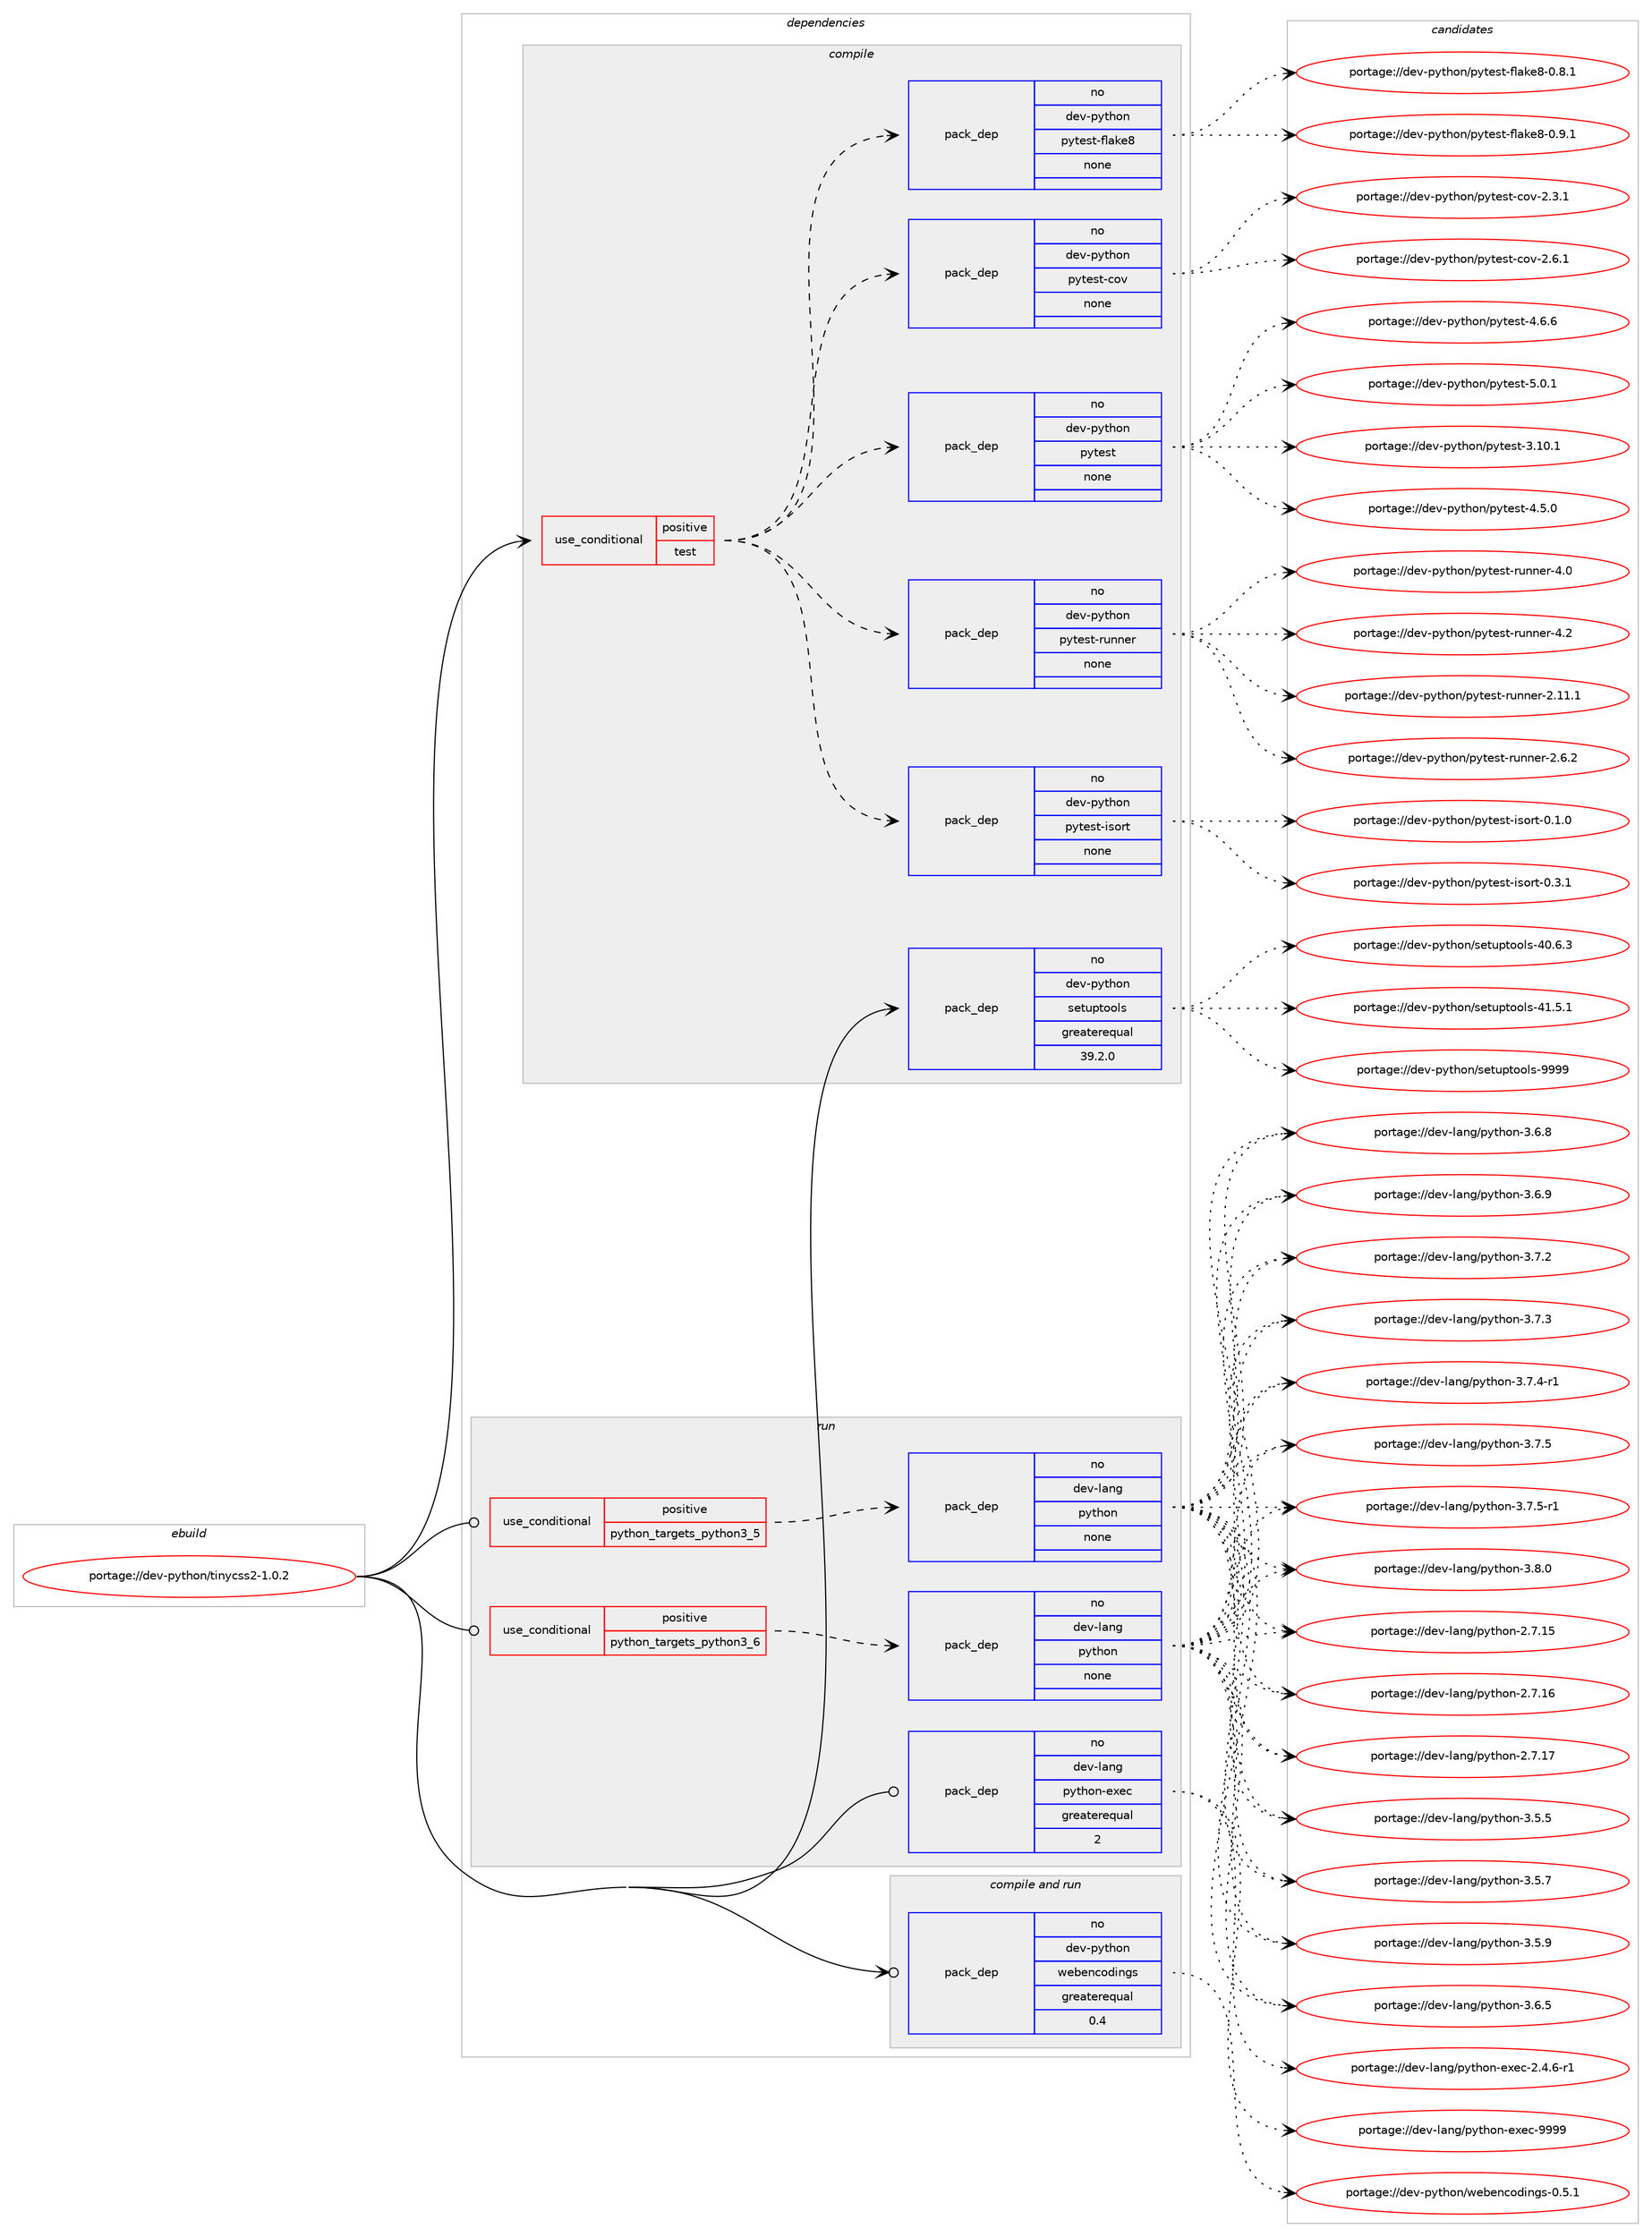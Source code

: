 digraph prolog {

# *************
# Graph options
# *************

newrank=true;
concentrate=true;
compound=true;
graph [rankdir=LR,fontname=Helvetica,fontsize=10,ranksep=1.5];#, ranksep=2.5, nodesep=0.2];
edge  [arrowhead=vee];
node  [fontname=Helvetica,fontsize=10];

# **********
# The ebuild
# **********

subgraph cluster_leftcol {
color=gray;
rank=same;
label=<<i>ebuild</i>>;
id [label="portage://dev-python/tinycss2-1.0.2", color=red, width=4, href="../dev-python/tinycss2-1.0.2.svg"];
}

# ****************
# The dependencies
# ****************

subgraph cluster_midcol {
color=gray;
label=<<i>dependencies</i>>;
subgraph cluster_compile {
fillcolor="#eeeeee";
style=filled;
label=<<i>compile</i>>;
subgraph cond39796 {
dependency175836 [label=<<TABLE BORDER="0" CELLBORDER="1" CELLSPACING="0" CELLPADDING="4"><TR><TD ROWSPAN="3" CELLPADDING="10">use_conditional</TD></TR><TR><TD>positive</TD></TR><TR><TD>test</TD></TR></TABLE>>, shape=none, color=red];
subgraph pack132636 {
dependency175837 [label=<<TABLE BORDER="0" CELLBORDER="1" CELLSPACING="0" CELLPADDING="4" WIDTH="220"><TR><TD ROWSPAN="6" CELLPADDING="30">pack_dep</TD></TR><TR><TD WIDTH="110">no</TD></TR><TR><TD>dev-python</TD></TR><TR><TD>pytest-cov</TD></TR><TR><TD>none</TD></TR><TR><TD></TD></TR></TABLE>>, shape=none, color=blue];
}
dependency175836:e -> dependency175837:w [weight=20,style="dashed",arrowhead="vee"];
subgraph pack132637 {
dependency175838 [label=<<TABLE BORDER="0" CELLBORDER="1" CELLSPACING="0" CELLPADDING="4" WIDTH="220"><TR><TD ROWSPAN="6" CELLPADDING="30">pack_dep</TD></TR><TR><TD WIDTH="110">no</TD></TR><TR><TD>dev-python</TD></TR><TR><TD>pytest-flake8</TD></TR><TR><TD>none</TD></TR><TR><TD></TD></TR></TABLE>>, shape=none, color=blue];
}
dependency175836:e -> dependency175838:w [weight=20,style="dashed",arrowhead="vee"];
subgraph pack132638 {
dependency175839 [label=<<TABLE BORDER="0" CELLBORDER="1" CELLSPACING="0" CELLPADDING="4" WIDTH="220"><TR><TD ROWSPAN="6" CELLPADDING="30">pack_dep</TD></TR><TR><TD WIDTH="110">no</TD></TR><TR><TD>dev-python</TD></TR><TR><TD>pytest-isort</TD></TR><TR><TD>none</TD></TR><TR><TD></TD></TR></TABLE>>, shape=none, color=blue];
}
dependency175836:e -> dependency175839:w [weight=20,style="dashed",arrowhead="vee"];
subgraph pack132639 {
dependency175840 [label=<<TABLE BORDER="0" CELLBORDER="1" CELLSPACING="0" CELLPADDING="4" WIDTH="220"><TR><TD ROWSPAN="6" CELLPADDING="30">pack_dep</TD></TR><TR><TD WIDTH="110">no</TD></TR><TR><TD>dev-python</TD></TR><TR><TD>pytest-runner</TD></TR><TR><TD>none</TD></TR><TR><TD></TD></TR></TABLE>>, shape=none, color=blue];
}
dependency175836:e -> dependency175840:w [weight=20,style="dashed",arrowhead="vee"];
subgraph pack132640 {
dependency175841 [label=<<TABLE BORDER="0" CELLBORDER="1" CELLSPACING="0" CELLPADDING="4" WIDTH="220"><TR><TD ROWSPAN="6" CELLPADDING="30">pack_dep</TD></TR><TR><TD WIDTH="110">no</TD></TR><TR><TD>dev-python</TD></TR><TR><TD>pytest</TD></TR><TR><TD>none</TD></TR><TR><TD></TD></TR></TABLE>>, shape=none, color=blue];
}
dependency175836:e -> dependency175841:w [weight=20,style="dashed",arrowhead="vee"];
}
id:e -> dependency175836:w [weight=20,style="solid",arrowhead="vee"];
subgraph pack132641 {
dependency175842 [label=<<TABLE BORDER="0" CELLBORDER="1" CELLSPACING="0" CELLPADDING="4" WIDTH="220"><TR><TD ROWSPAN="6" CELLPADDING="30">pack_dep</TD></TR><TR><TD WIDTH="110">no</TD></TR><TR><TD>dev-python</TD></TR><TR><TD>setuptools</TD></TR><TR><TD>greaterequal</TD></TR><TR><TD>39.2.0</TD></TR></TABLE>>, shape=none, color=blue];
}
id:e -> dependency175842:w [weight=20,style="solid",arrowhead="vee"];
}
subgraph cluster_compileandrun {
fillcolor="#eeeeee";
style=filled;
label=<<i>compile and run</i>>;
subgraph pack132642 {
dependency175843 [label=<<TABLE BORDER="0" CELLBORDER="1" CELLSPACING="0" CELLPADDING="4" WIDTH="220"><TR><TD ROWSPAN="6" CELLPADDING="30">pack_dep</TD></TR><TR><TD WIDTH="110">no</TD></TR><TR><TD>dev-python</TD></TR><TR><TD>webencodings</TD></TR><TR><TD>greaterequal</TD></TR><TR><TD>0.4</TD></TR></TABLE>>, shape=none, color=blue];
}
id:e -> dependency175843:w [weight=20,style="solid",arrowhead="odotvee"];
}
subgraph cluster_run {
fillcolor="#eeeeee";
style=filled;
label=<<i>run</i>>;
subgraph cond39797 {
dependency175844 [label=<<TABLE BORDER="0" CELLBORDER="1" CELLSPACING="0" CELLPADDING="4"><TR><TD ROWSPAN="3" CELLPADDING="10">use_conditional</TD></TR><TR><TD>positive</TD></TR><TR><TD>python_targets_python3_5</TD></TR></TABLE>>, shape=none, color=red];
subgraph pack132643 {
dependency175845 [label=<<TABLE BORDER="0" CELLBORDER="1" CELLSPACING="0" CELLPADDING="4" WIDTH="220"><TR><TD ROWSPAN="6" CELLPADDING="30">pack_dep</TD></TR><TR><TD WIDTH="110">no</TD></TR><TR><TD>dev-lang</TD></TR><TR><TD>python</TD></TR><TR><TD>none</TD></TR><TR><TD></TD></TR></TABLE>>, shape=none, color=blue];
}
dependency175844:e -> dependency175845:w [weight=20,style="dashed",arrowhead="vee"];
}
id:e -> dependency175844:w [weight=20,style="solid",arrowhead="odot"];
subgraph cond39798 {
dependency175846 [label=<<TABLE BORDER="0" CELLBORDER="1" CELLSPACING="0" CELLPADDING="4"><TR><TD ROWSPAN="3" CELLPADDING="10">use_conditional</TD></TR><TR><TD>positive</TD></TR><TR><TD>python_targets_python3_6</TD></TR></TABLE>>, shape=none, color=red];
subgraph pack132644 {
dependency175847 [label=<<TABLE BORDER="0" CELLBORDER="1" CELLSPACING="0" CELLPADDING="4" WIDTH="220"><TR><TD ROWSPAN="6" CELLPADDING="30">pack_dep</TD></TR><TR><TD WIDTH="110">no</TD></TR><TR><TD>dev-lang</TD></TR><TR><TD>python</TD></TR><TR><TD>none</TD></TR><TR><TD></TD></TR></TABLE>>, shape=none, color=blue];
}
dependency175846:e -> dependency175847:w [weight=20,style="dashed",arrowhead="vee"];
}
id:e -> dependency175846:w [weight=20,style="solid",arrowhead="odot"];
subgraph pack132645 {
dependency175848 [label=<<TABLE BORDER="0" CELLBORDER="1" CELLSPACING="0" CELLPADDING="4" WIDTH="220"><TR><TD ROWSPAN="6" CELLPADDING="30">pack_dep</TD></TR><TR><TD WIDTH="110">no</TD></TR><TR><TD>dev-lang</TD></TR><TR><TD>python-exec</TD></TR><TR><TD>greaterequal</TD></TR><TR><TD>2</TD></TR></TABLE>>, shape=none, color=blue];
}
id:e -> dependency175848:w [weight=20,style="solid",arrowhead="odot"];
}
}

# **************
# The candidates
# **************

subgraph cluster_choices {
rank=same;
color=gray;
label=<<i>candidates</i>>;

subgraph choice132636 {
color=black;
nodesep=1;
choiceportage10010111845112121116104111110471121211161011151164599111118455046514649 [label="portage://dev-python/pytest-cov-2.3.1", color=red, width=4,href="../dev-python/pytest-cov-2.3.1.svg"];
choiceportage10010111845112121116104111110471121211161011151164599111118455046544649 [label="portage://dev-python/pytest-cov-2.6.1", color=red, width=4,href="../dev-python/pytest-cov-2.6.1.svg"];
dependency175837:e -> choiceportage10010111845112121116104111110471121211161011151164599111118455046514649:w [style=dotted,weight="100"];
dependency175837:e -> choiceportage10010111845112121116104111110471121211161011151164599111118455046544649:w [style=dotted,weight="100"];
}
subgraph choice132637 {
color=black;
nodesep=1;
choiceportage1001011184511212111610411111047112121116101115116451021089710710156454846564649 [label="portage://dev-python/pytest-flake8-0.8.1", color=red, width=4,href="../dev-python/pytest-flake8-0.8.1.svg"];
choiceportage1001011184511212111610411111047112121116101115116451021089710710156454846574649 [label="portage://dev-python/pytest-flake8-0.9.1", color=red, width=4,href="../dev-python/pytest-flake8-0.9.1.svg"];
dependency175838:e -> choiceportage1001011184511212111610411111047112121116101115116451021089710710156454846564649:w [style=dotted,weight="100"];
dependency175838:e -> choiceportage1001011184511212111610411111047112121116101115116451021089710710156454846574649:w [style=dotted,weight="100"];
}
subgraph choice132638 {
color=black;
nodesep=1;
choiceportage100101118451121211161041111104711212111610111511645105115111114116454846494648 [label="portage://dev-python/pytest-isort-0.1.0", color=red, width=4,href="../dev-python/pytest-isort-0.1.0.svg"];
choiceportage100101118451121211161041111104711212111610111511645105115111114116454846514649 [label="portage://dev-python/pytest-isort-0.3.1", color=red, width=4,href="../dev-python/pytest-isort-0.3.1.svg"];
dependency175839:e -> choiceportage100101118451121211161041111104711212111610111511645105115111114116454846494648:w [style=dotted,weight="100"];
dependency175839:e -> choiceportage100101118451121211161041111104711212111610111511645105115111114116454846514649:w [style=dotted,weight="100"];
}
subgraph choice132639 {
color=black;
nodesep=1;
choiceportage10010111845112121116104111110471121211161011151164511411711011010111445504649494649 [label="portage://dev-python/pytest-runner-2.11.1", color=red, width=4,href="../dev-python/pytest-runner-2.11.1.svg"];
choiceportage100101118451121211161041111104711212111610111511645114117110110101114455046544650 [label="portage://dev-python/pytest-runner-2.6.2", color=red, width=4,href="../dev-python/pytest-runner-2.6.2.svg"];
choiceportage10010111845112121116104111110471121211161011151164511411711011010111445524648 [label="portage://dev-python/pytest-runner-4.0", color=red, width=4,href="../dev-python/pytest-runner-4.0.svg"];
choiceportage10010111845112121116104111110471121211161011151164511411711011010111445524650 [label="portage://dev-python/pytest-runner-4.2", color=red, width=4,href="../dev-python/pytest-runner-4.2.svg"];
dependency175840:e -> choiceportage10010111845112121116104111110471121211161011151164511411711011010111445504649494649:w [style=dotted,weight="100"];
dependency175840:e -> choiceportage100101118451121211161041111104711212111610111511645114117110110101114455046544650:w [style=dotted,weight="100"];
dependency175840:e -> choiceportage10010111845112121116104111110471121211161011151164511411711011010111445524648:w [style=dotted,weight="100"];
dependency175840:e -> choiceportage10010111845112121116104111110471121211161011151164511411711011010111445524650:w [style=dotted,weight="100"];
}
subgraph choice132640 {
color=black;
nodesep=1;
choiceportage100101118451121211161041111104711212111610111511645514649484649 [label="portage://dev-python/pytest-3.10.1", color=red, width=4,href="../dev-python/pytest-3.10.1.svg"];
choiceportage1001011184511212111610411111047112121116101115116455246534648 [label="portage://dev-python/pytest-4.5.0", color=red, width=4,href="../dev-python/pytest-4.5.0.svg"];
choiceportage1001011184511212111610411111047112121116101115116455246544654 [label="portage://dev-python/pytest-4.6.6", color=red, width=4,href="../dev-python/pytest-4.6.6.svg"];
choiceportage1001011184511212111610411111047112121116101115116455346484649 [label="portage://dev-python/pytest-5.0.1", color=red, width=4,href="../dev-python/pytest-5.0.1.svg"];
dependency175841:e -> choiceportage100101118451121211161041111104711212111610111511645514649484649:w [style=dotted,weight="100"];
dependency175841:e -> choiceportage1001011184511212111610411111047112121116101115116455246534648:w [style=dotted,weight="100"];
dependency175841:e -> choiceportage1001011184511212111610411111047112121116101115116455246544654:w [style=dotted,weight="100"];
dependency175841:e -> choiceportage1001011184511212111610411111047112121116101115116455346484649:w [style=dotted,weight="100"];
}
subgraph choice132641 {
color=black;
nodesep=1;
choiceportage100101118451121211161041111104711510111611711211611111110811545524846544651 [label="portage://dev-python/setuptools-40.6.3", color=red, width=4,href="../dev-python/setuptools-40.6.3.svg"];
choiceportage100101118451121211161041111104711510111611711211611111110811545524946534649 [label="portage://dev-python/setuptools-41.5.1", color=red, width=4,href="../dev-python/setuptools-41.5.1.svg"];
choiceportage10010111845112121116104111110471151011161171121161111111081154557575757 [label="portage://dev-python/setuptools-9999", color=red, width=4,href="../dev-python/setuptools-9999.svg"];
dependency175842:e -> choiceportage100101118451121211161041111104711510111611711211611111110811545524846544651:w [style=dotted,weight="100"];
dependency175842:e -> choiceportage100101118451121211161041111104711510111611711211611111110811545524946534649:w [style=dotted,weight="100"];
dependency175842:e -> choiceportage10010111845112121116104111110471151011161171121161111111081154557575757:w [style=dotted,weight="100"];
}
subgraph choice132642 {
color=black;
nodesep=1;
choiceportage10010111845112121116104111110471191019810111099111100105110103115454846534649 [label="portage://dev-python/webencodings-0.5.1", color=red, width=4,href="../dev-python/webencodings-0.5.1.svg"];
dependency175843:e -> choiceportage10010111845112121116104111110471191019810111099111100105110103115454846534649:w [style=dotted,weight="100"];
}
subgraph choice132643 {
color=black;
nodesep=1;
choiceportage10010111845108971101034711212111610411111045504655464953 [label="portage://dev-lang/python-2.7.15", color=red, width=4,href="../dev-lang/python-2.7.15.svg"];
choiceportage10010111845108971101034711212111610411111045504655464954 [label="portage://dev-lang/python-2.7.16", color=red, width=4,href="../dev-lang/python-2.7.16.svg"];
choiceportage10010111845108971101034711212111610411111045504655464955 [label="portage://dev-lang/python-2.7.17", color=red, width=4,href="../dev-lang/python-2.7.17.svg"];
choiceportage100101118451089711010347112121116104111110455146534653 [label="portage://dev-lang/python-3.5.5", color=red, width=4,href="../dev-lang/python-3.5.5.svg"];
choiceportage100101118451089711010347112121116104111110455146534655 [label="portage://dev-lang/python-3.5.7", color=red, width=4,href="../dev-lang/python-3.5.7.svg"];
choiceportage100101118451089711010347112121116104111110455146534657 [label="portage://dev-lang/python-3.5.9", color=red, width=4,href="../dev-lang/python-3.5.9.svg"];
choiceportage100101118451089711010347112121116104111110455146544653 [label="portage://dev-lang/python-3.6.5", color=red, width=4,href="../dev-lang/python-3.6.5.svg"];
choiceportage100101118451089711010347112121116104111110455146544656 [label="portage://dev-lang/python-3.6.8", color=red, width=4,href="../dev-lang/python-3.6.8.svg"];
choiceportage100101118451089711010347112121116104111110455146544657 [label="portage://dev-lang/python-3.6.9", color=red, width=4,href="../dev-lang/python-3.6.9.svg"];
choiceportage100101118451089711010347112121116104111110455146554650 [label="portage://dev-lang/python-3.7.2", color=red, width=4,href="../dev-lang/python-3.7.2.svg"];
choiceportage100101118451089711010347112121116104111110455146554651 [label="portage://dev-lang/python-3.7.3", color=red, width=4,href="../dev-lang/python-3.7.3.svg"];
choiceportage1001011184510897110103471121211161041111104551465546524511449 [label="portage://dev-lang/python-3.7.4-r1", color=red, width=4,href="../dev-lang/python-3.7.4-r1.svg"];
choiceportage100101118451089711010347112121116104111110455146554653 [label="portage://dev-lang/python-3.7.5", color=red, width=4,href="../dev-lang/python-3.7.5.svg"];
choiceportage1001011184510897110103471121211161041111104551465546534511449 [label="portage://dev-lang/python-3.7.5-r1", color=red, width=4,href="../dev-lang/python-3.7.5-r1.svg"];
choiceportage100101118451089711010347112121116104111110455146564648 [label="portage://dev-lang/python-3.8.0", color=red, width=4,href="../dev-lang/python-3.8.0.svg"];
dependency175845:e -> choiceportage10010111845108971101034711212111610411111045504655464953:w [style=dotted,weight="100"];
dependency175845:e -> choiceportage10010111845108971101034711212111610411111045504655464954:w [style=dotted,weight="100"];
dependency175845:e -> choiceportage10010111845108971101034711212111610411111045504655464955:w [style=dotted,weight="100"];
dependency175845:e -> choiceportage100101118451089711010347112121116104111110455146534653:w [style=dotted,weight="100"];
dependency175845:e -> choiceportage100101118451089711010347112121116104111110455146534655:w [style=dotted,weight="100"];
dependency175845:e -> choiceportage100101118451089711010347112121116104111110455146534657:w [style=dotted,weight="100"];
dependency175845:e -> choiceportage100101118451089711010347112121116104111110455146544653:w [style=dotted,weight="100"];
dependency175845:e -> choiceportage100101118451089711010347112121116104111110455146544656:w [style=dotted,weight="100"];
dependency175845:e -> choiceportage100101118451089711010347112121116104111110455146544657:w [style=dotted,weight="100"];
dependency175845:e -> choiceportage100101118451089711010347112121116104111110455146554650:w [style=dotted,weight="100"];
dependency175845:e -> choiceportage100101118451089711010347112121116104111110455146554651:w [style=dotted,weight="100"];
dependency175845:e -> choiceportage1001011184510897110103471121211161041111104551465546524511449:w [style=dotted,weight="100"];
dependency175845:e -> choiceportage100101118451089711010347112121116104111110455146554653:w [style=dotted,weight="100"];
dependency175845:e -> choiceportage1001011184510897110103471121211161041111104551465546534511449:w [style=dotted,weight="100"];
dependency175845:e -> choiceportage100101118451089711010347112121116104111110455146564648:w [style=dotted,weight="100"];
}
subgraph choice132644 {
color=black;
nodesep=1;
choiceportage10010111845108971101034711212111610411111045504655464953 [label="portage://dev-lang/python-2.7.15", color=red, width=4,href="../dev-lang/python-2.7.15.svg"];
choiceportage10010111845108971101034711212111610411111045504655464954 [label="portage://dev-lang/python-2.7.16", color=red, width=4,href="../dev-lang/python-2.7.16.svg"];
choiceportage10010111845108971101034711212111610411111045504655464955 [label="portage://dev-lang/python-2.7.17", color=red, width=4,href="../dev-lang/python-2.7.17.svg"];
choiceportage100101118451089711010347112121116104111110455146534653 [label="portage://dev-lang/python-3.5.5", color=red, width=4,href="../dev-lang/python-3.5.5.svg"];
choiceportage100101118451089711010347112121116104111110455146534655 [label="portage://dev-lang/python-3.5.7", color=red, width=4,href="../dev-lang/python-3.5.7.svg"];
choiceportage100101118451089711010347112121116104111110455146534657 [label="portage://dev-lang/python-3.5.9", color=red, width=4,href="../dev-lang/python-3.5.9.svg"];
choiceportage100101118451089711010347112121116104111110455146544653 [label="portage://dev-lang/python-3.6.5", color=red, width=4,href="../dev-lang/python-3.6.5.svg"];
choiceportage100101118451089711010347112121116104111110455146544656 [label="portage://dev-lang/python-3.6.8", color=red, width=4,href="../dev-lang/python-3.6.8.svg"];
choiceportage100101118451089711010347112121116104111110455146544657 [label="portage://dev-lang/python-3.6.9", color=red, width=4,href="../dev-lang/python-3.6.9.svg"];
choiceportage100101118451089711010347112121116104111110455146554650 [label="portage://dev-lang/python-3.7.2", color=red, width=4,href="../dev-lang/python-3.7.2.svg"];
choiceportage100101118451089711010347112121116104111110455146554651 [label="portage://dev-lang/python-3.7.3", color=red, width=4,href="../dev-lang/python-3.7.3.svg"];
choiceportage1001011184510897110103471121211161041111104551465546524511449 [label="portage://dev-lang/python-3.7.4-r1", color=red, width=4,href="../dev-lang/python-3.7.4-r1.svg"];
choiceportage100101118451089711010347112121116104111110455146554653 [label="portage://dev-lang/python-3.7.5", color=red, width=4,href="../dev-lang/python-3.7.5.svg"];
choiceportage1001011184510897110103471121211161041111104551465546534511449 [label="portage://dev-lang/python-3.7.5-r1", color=red, width=4,href="../dev-lang/python-3.7.5-r1.svg"];
choiceportage100101118451089711010347112121116104111110455146564648 [label="portage://dev-lang/python-3.8.0", color=red, width=4,href="../dev-lang/python-3.8.0.svg"];
dependency175847:e -> choiceportage10010111845108971101034711212111610411111045504655464953:w [style=dotted,weight="100"];
dependency175847:e -> choiceportage10010111845108971101034711212111610411111045504655464954:w [style=dotted,weight="100"];
dependency175847:e -> choiceportage10010111845108971101034711212111610411111045504655464955:w [style=dotted,weight="100"];
dependency175847:e -> choiceportage100101118451089711010347112121116104111110455146534653:w [style=dotted,weight="100"];
dependency175847:e -> choiceportage100101118451089711010347112121116104111110455146534655:w [style=dotted,weight="100"];
dependency175847:e -> choiceportage100101118451089711010347112121116104111110455146534657:w [style=dotted,weight="100"];
dependency175847:e -> choiceportage100101118451089711010347112121116104111110455146544653:w [style=dotted,weight="100"];
dependency175847:e -> choiceportage100101118451089711010347112121116104111110455146544656:w [style=dotted,weight="100"];
dependency175847:e -> choiceportage100101118451089711010347112121116104111110455146544657:w [style=dotted,weight="100"];
dependency175847:e -> choiceportage100101118451089711010347112121116104111110455146554650:w [style=dotted,weight="100"];
dependency175847:e -> choiceportage100101118451089711010347112121116104111110455146554651:w [style=dotted,weight="100"];
dependency175847:e -> choiceportage1001011184510897110103471121211161041111104551465546524511449:w [style=dotted,weight="100"];
dependency175847:e -> choiceportage100101118451089711010347112121116104111110455146554653:w [style=dotted,weight="100"];
dependency175847:e -> choiceportage1001011184510897110103471121211161041111104551465546534511449:w [style=dotted,weight="100"];
dependency175847:e -> choiceportage100101118451089711010347112121116104111110455146564648:w [style=dotted,weight="100"];
}
subgraph choice132645 {
color=black;
nodesep=1;
choiceportage10010111845108971101034711212111610411111045101120101994550465246544511449 [label="portage://dev-lang/python-exec-2.4.6-r1", color=red, width=4,href="../dev-lang/python-exec-2.4.6-r1.svg"];
choiceportage10010111845108971101034711212111610411111045101120101994557575757 [label="portage://dev-lang/python-exec-9999", color=red, width=4,href="../dev-lang/python-exec-9999.svg"];
dependency175848:e -> choiceportage10010111845108971101034711212111610411111045101120101994550465246544511449:w [style=dotted,weight="100"];
dependency175848:e -> choiceportage10010111845108971101034711212111610411111045101120101994557575757:w [style=dotted,weight="100"];
}
}

}
